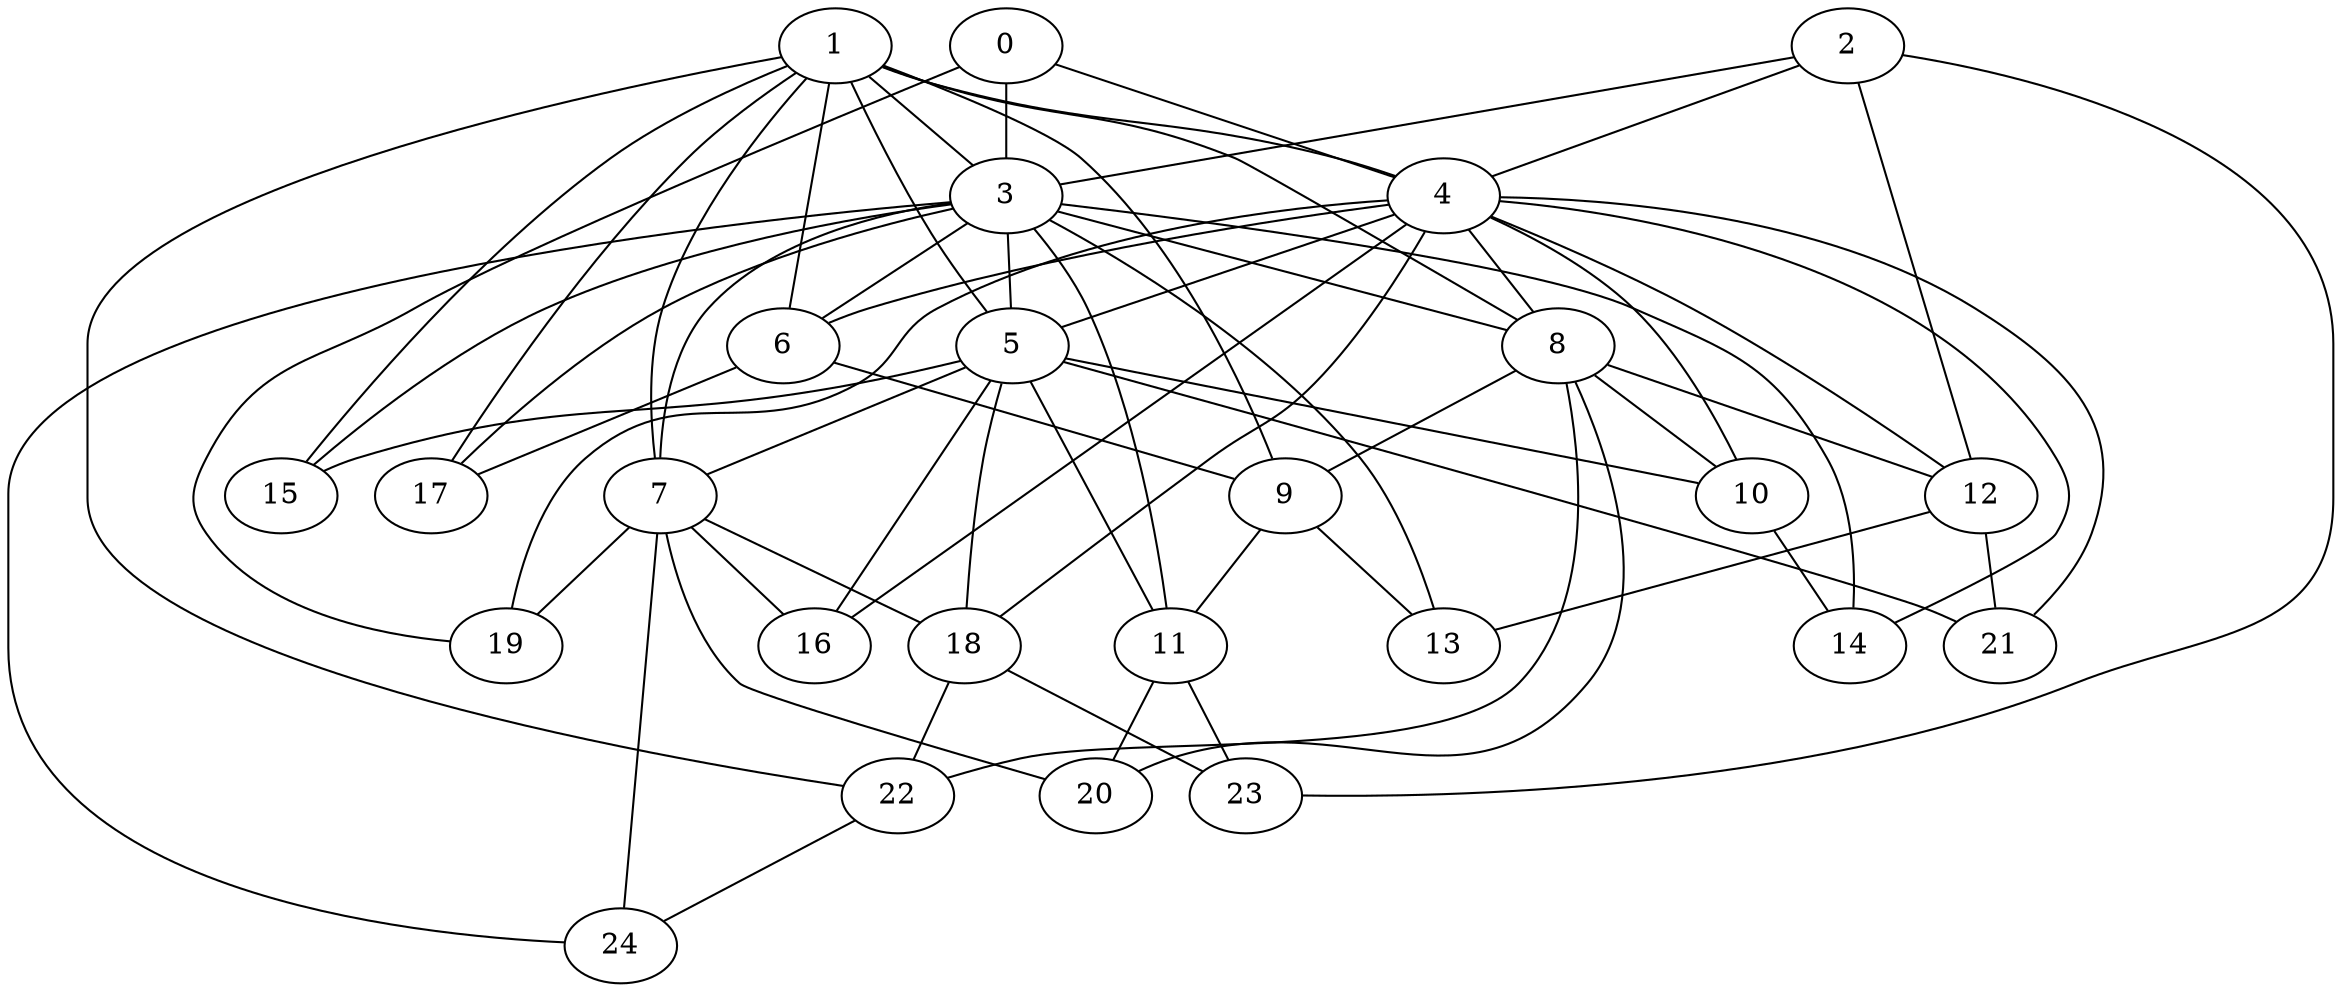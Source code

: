 strict graph "barabasi_albert_graph(25,3)" {
0;
1;
2;
3;
4;
5;
6;
7;
8;
9;
10;
11;
12;
13;
14;
15;
16;
17;
18;
19;
20;
21;
22;
23;
24;
0 -- 19  [is_available=True, prob="0.102653575819"];
0 -- 3  [is_available=True, prob="0.346365168747"];
0 -- 4  [is_available=True, prob="0.563795609416"];
1 -- 3  [is_available=True, prob="0.211555709852"];
1 -- 4  [is_available=True, prob="0.924889590166"];
1 -- 5  [is_available=True, prob="1.0"];
1 -- 6  [is_available=True, prob="0.957305597985"];
1 -- 7  [is_available=True, prob="0.359257641116"];
1 -- 8  [is_available=True, prob="0.349907817365"];
1 -- 9  [is_available=True, prob="0.848953719674"];
1 -- 15  [is_available=True, prob="0.778752155982"];
1 -- 17  [is_available=True, prob="1.0"];
1 -- 22  [is_available=True, prob="0.621930453577"];
2 -- 12  [is_available=True, prob="0.661945898767"];
2 -- 3  [is_available=True, prob="0.936659430434"];
2 -- 4  [is_available=True, prob="0.997866209969"];
2 -- 23  [is_available=True, prob="0.994101976923"];
3 -- 5  [is_available=True, prob="0.756480475048"];
3 -- 6  [is_available=True, prob="0.359057399735"];
3 -- 7  [is_available=True, prob="0.568447611445"];
3 -- 8  [is_available=True, prob="0.0420152330331"];
3 -- 11  [is_available=True, prob="1.0"];
3 -- 13  [is_available=True, prob="0.263430910276"];
3 -- 14  [is_available=True, prob="0.954323905333"];
3 -- 15  [is_available=True, prob="0.584391040567"];
3 -- 17  [is_available=True, prob="0.60776580722"];
3 -- 24  [is_available=True, prob="0.26831391431"];
4 -- 5  [is_available=True, prob="0.235040453958"];
4 -- 6  [is_available=True, prob="1.0"];
4 -- 8  [is_available=True, prob="0.104348653384"];
4 -- 10  [is_available=True, prob="0.994447776911"];
4 -- 12  [is_available=True, prob="0.908539489938"];
4 -- 14  [is_available=True, prob="0.209485516754"];
4 -- 16  [is_available=True, prob="1.0"];
4 -- 18  [is_available=True, prob="0.46257399482"];
4 -- 19  [is_available=True, prob="0.69581460422"];
4 -- 21  [is_available=True, prob="0.752831480587"];
5 -- 7  [is_available=True, prob="0.0507980574421"];
5 -- 10  [is_available=True, prob="0.240333377216"];
5 -- 11  [is_available=True, prob="0.00377470612302"];
5 -- 15  [is_available=True, prob="1.0"];
5 -- 16  [is_available=True, prob="0.938246847966"];
5 -- 18  [is_available=True, prob="0.187082285819"];
5 -- 21  [is_available=True, prob="0.103093713346"];
6 -- 17  [is_available=True, prob="0.225729680913"];
6 -- 9  [is_available=True, prob="0.650675262726"];
7 -- 16  [is_available=True, prob="1.0"];
7 -- 18  [is_available=True, prob="0.630338296419"];
7 -- 19  [is_available=True, prob="0.916668409016"];
7 -- 20  [is_available=True, prob="0.867037761022"];
7 -- 24  [is_available=True, prob="0.0639598707158"];
8 -- 9  [is_available=True, prob="1.0"];
8 -- 10  [is_available=True, prob="0.721703501998"];
8 -- 12  [is_available=True, prob="0.632050706256"];
8 -- 20  [is_available=True, prob="0.91802553438"];
8 -- 22  [is_available=True, prob="1.0"];
9 -- 11  [is_available=True, prob="0.24203948299"];
9 -- 13  [is_available=True, prob="1.0"];
10 -- 14  [is_available=True, prob="0.647356264562"];
11 -- 20  [is_available=True, prob="0.00159400527648"];
11 -- 23  [is_available=True, prob="0.586802001467"];
12 -- 13  [is_available=True, prob="1.0"];
12 -- 21  [is_available=True, prob="0.19732222081"];
18 -- 23  [is_available=True, prob="1.0"];
18 -- 22  [is_available=True, prob="1.0"];
22 -- 24  [is_available=True, prob="0.137245655258"];
}

